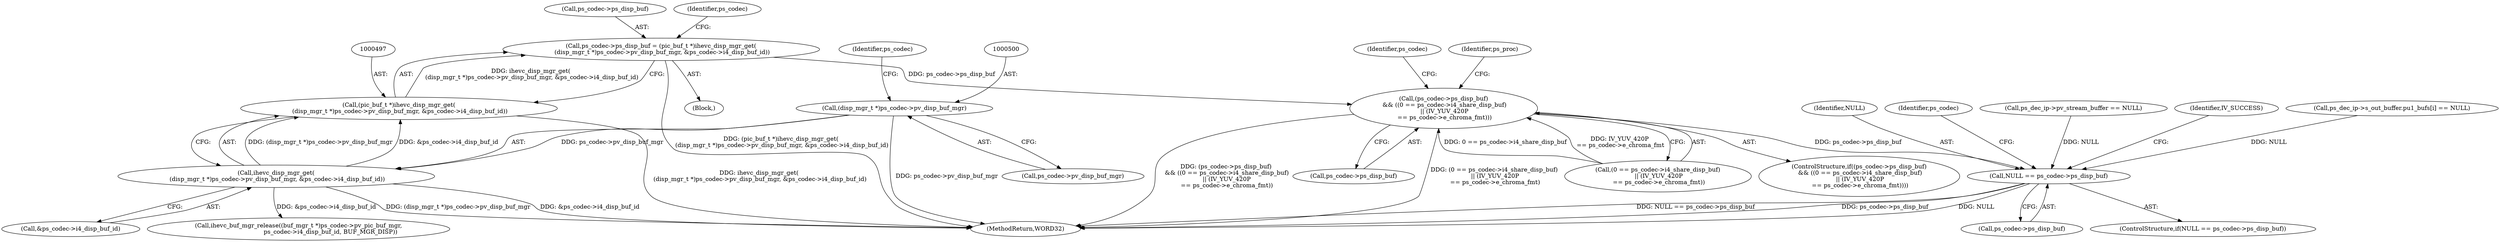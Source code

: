 digraph "0_Android_87fb7909c49e6a4510ba86ace1ffc83459c7e1b9@pointer" {
"1000492" [label="(Call,ps_codec->ps_disp_buf = (pic_buf_t *)ihevc_disp_mgr_get(\n (disp_mgr_t *)ps_codec->pv_disp_buf_mgr, &ps_codec->i4_disp_buf_id))"];
"1000496" [label="(Call,(pic_buf_t *)ihevc_disp_mgr_get(\n (disp_mgr_t *)ps_codec->pv_disp_buf_mgr, &ps_codec->i4_disp_buf_id))"];
"1000498" [label="(Call,ihevc_disp_mgr_get(\n (disp_mgr_t *)ps_codec->pv_disp_buf_mgr, &ps_codec->i4_disp_buf_id))"];
"1000499" [label="(Call,(disp_mgr_t *)ps_codec->pv_disp_buf_mgr)"];
"1000509" [label="(Call,(ps_codec->ps_disp_buf)\n && ((0 == ps_codec->i4_share_disp_buf)\n || (IV_YUV_420P\n == ps_codec->e_chroma_fmt)))"];
"1000682" [label="(Call,NULL == ps_codec->ps_disp_buf)"];
"1000590" [label="(Call,ihevc_buf_mgr_release((buf_mgr_t *)ps_codec->pv_pic_buf_mgr,\n                                  ps_codec->i4_disp_buf_id, BUF_MGR_DISP))"];
"1000698" [label="(Identifier,IV_SUCCESS)"];
"1000493" [label="(Call,ps_codec->ps_disp_buf)"];
"1000496" [label="(Call,(pic_buf_t *)ihevc_disp_mgr_get(\n (disp_mgr_t *)ps_codec->pv_disp_buf_mgr, &ps_codec->i4_disp_buf_id))"];
"1000509" [label="(Call,(ps_codec->ps_disp_buf)\n && ((0 == ps_codec->i4_share_disp_buf)\n || (IV_YUV_420P\n == ps_codec->e_chroma_fmt)))"];
"1000508" [label="(ControlStructure,if((ps_codec->ps_disp_buf)\n && ((0 == ps_codec->i4_share_disp_buf)\n || (IV_YUV_420P\n == ps_codec->e_chroma_fmt))))"];
"1000501" [label="(Call,ps_codec->pv_disp_buf_mgr)"];
"1000504" [label="(Call,&ps_codec->i4_disp_buf_id)"];
"1000506" [label="(Identifier,ps_codec)"];
"1000684" [label="(Call,ps_codec->ps_disp_buf)"];
"1000681" [label="(ControlStructure,if(NULL == ps_codec->ps_disp_buf))"];
"1000527" [label="(Identifier,ps_proc)"];
"1000404" [label="(Call,ps_dec_ip->s_out_buffer.pu1_bufs[i] == NULL)"];
"1000492" [label="(Call,ps_codec->ps_disp_buf = (pic_buf_t *)ihevc_disp_mgr_get(\n (disp_mgr_t *)ps_codec->pv_disp_buf_mgr, &ps_codec->i4_disp_buf_id))"];
"1000511" [label="(Identifier,ps_codec)"];
"1000513" [label="(Call,(0 == ps_codec->i4_share_disp_buf)\n || (IV_YUV_420P\n == ps_codec->e_chroma_fmt))"];
"1000601" [label="(Identifier,ps_codec)"];
"1000683" [label="(Identifier,NULL)"];
"1000682" [label="(Call,NULL == ps_codec->ps_disp_buf)"];
"1000499" [label="(Call,(disp_mgr_t *)ps_codec->pv_disp_buf_mgr)"];
"1001903" [label="(MethodReturn,WORD32)"];
"1000498" [label="(Call,ihevc_disp_mgr_get(\n (disp_mgr_t *)ps_codec->pv_disp_buf_mgr, &ps_codec->i4_disp_buf_id))"];
"1000510" [label="(Call,ps_codec->ps_disp_buf)"];
"1000472" [label="(Block,)"];
"1000690" [label="(Identifier,ps_codec)"];
"1000260" [label="(Call,ps_dec_ip->pv_stream_buffer == NULL)"];
"1000492" -> "1000472"  [label="AST: "];
"1000492" -> "1000496"  [label="CFG: "];
"1000493" -> "1000492"  [label="AST: "];
"1000496" -> "1000492"  [label="AST: "];
"1000511" -> "1000492"  [label="CFG: "];
"1000492" -> "1001903"  [label="DDG: (pic_buf_t *)ihevc_disp_mgr_get(\n (disp_mgr_t *)ps_codec->pv_disp_buf_mgr, &ps_codec->i4_disp_buf_id)"];
"1000496" -> "1000492"  [label="DDG: ihevc_disp_mgr_get(\n (disp_mgr_t *)ps_codec->pv_disp_buf_mgr, &ps_codec->i4_disp_buf_id)"];
"1000492" -> "1000509"  [label="DDG: ps_codec->ps_disp_buf"];
"1000496" -> "1000498"  [label="CFG: "];
"1000497" -> "1000496"  [label="AST: "];
"1000498" -> "1000496"  [label="AST: "];
"1000496" -> "1001903"  [label="DDG: ihevc_disp_mgr_get(\n (disp_mgr_t *)ps_codec->pv_disp_buf_mgr, &ps_codec->i4_disp_buf_id)"];
"1000498" -> "1000496"  [label="DDG: (disp_mgr_t *)ps_codec->pv_disp_buf_mgr"];
"1000498" -> "1000496"  [label="DDG: &ps_codec->i4_disp_buf_id"];
"1000498" -> "1000504"  [label="CFG: "];
"1000499" -> "1000498"  [label="AST: "];
"1000504" -> "1000498"  [label="AST: "];
"1000498" -> "1001903"  [label="DDG: (disp_mgr_t *)ps_codec->pv_disp_buf_mgr"];
"1000498" -> "1001903"  [label="DDG: &ps_codec->i4_disp_buf_id"];
"1000499" -> "1000498"  [label="DDG: ps_codec->pv_disp_buf_mgr"];
"1000498" -> "1000590"  [label="DDG: &ps_codec->i4_disp_buf_id"];
"1000499" -> "1000501"  [label="CFG: "];
"1000500" -> "1000499"  [label="AST: "];
"1000501" -> "1000499"  [label="AST: "];
"1000506" -> "1000499"  [label="CFG: "];
"1000499" -> "1001903"  [label="DDG: ps_codec->pv_disp_buf_mgr"];
"1000509" -> "1000508"  [label="AST: "];
"1000509" -> "1000510"  [label="CFG: "];
"1000509" -> "1000513"  [label="CFG: "];
"1000510" -> "1000509"  [label="AST: "];
"1000513" -> "1000509"  [label="AST: "];
"1000527" -> "1000509"  [label="CFG: "];
"1000601" -> "1000509"  [label="CFG: "];
"1000509" -> "1001903"  [label="DDG: (ps_codec->ps_disp_buf)\n && ((0 == ps_codec->i4_share_disp_buf)\n || (IV_YUV_420P\n == ps_codec->e_chroma_fmt))"];
"1000509" -> "1001903"  [label="DDG: (0 == ps_codec->i4_share_disp_buf)\n || (IV_YUV_420P\n == ps_codec->e_chroma_fmt)"];
"1000513" -> "1000509"  [label="DDG: 0 == ps_codec->i4_share_disp_buf"];
"1000513" -> "1000509"  [label="DDG: IV_YUV_420P\n == ps_codec->e_chroma_fmt"];
"1000509" -> "1000682"  [label="DDG: ps_codec->ps_disp_buf"];
"1000682" -> "1000681"  [label="AST: "];
"1000682" -> "1000684"  [label="CFG: "];
"1000683" -> "1000682"  [label="AST: "];
"1000684" -> "1000682"  [label="AST: "];
"1000690" -> "1000682"  [label="CFG: "];
"1000698" -> "1000682"  [label="CFG: "];
"1000682" -> "1001903"  [label="DDG: NULL == ps_codec->ps_disp_buf"];
"1000682" -> "1001903"  [label="DDG: ps_codec->ps_disp_buf"];
"1000682" -> "1001903"  [label="DDG: NULL"];
"1000404" -> "1000682"  [label="DDG: NULL"];
"1000260" -> "1000682"  [label="DDG: NULL"];
}
